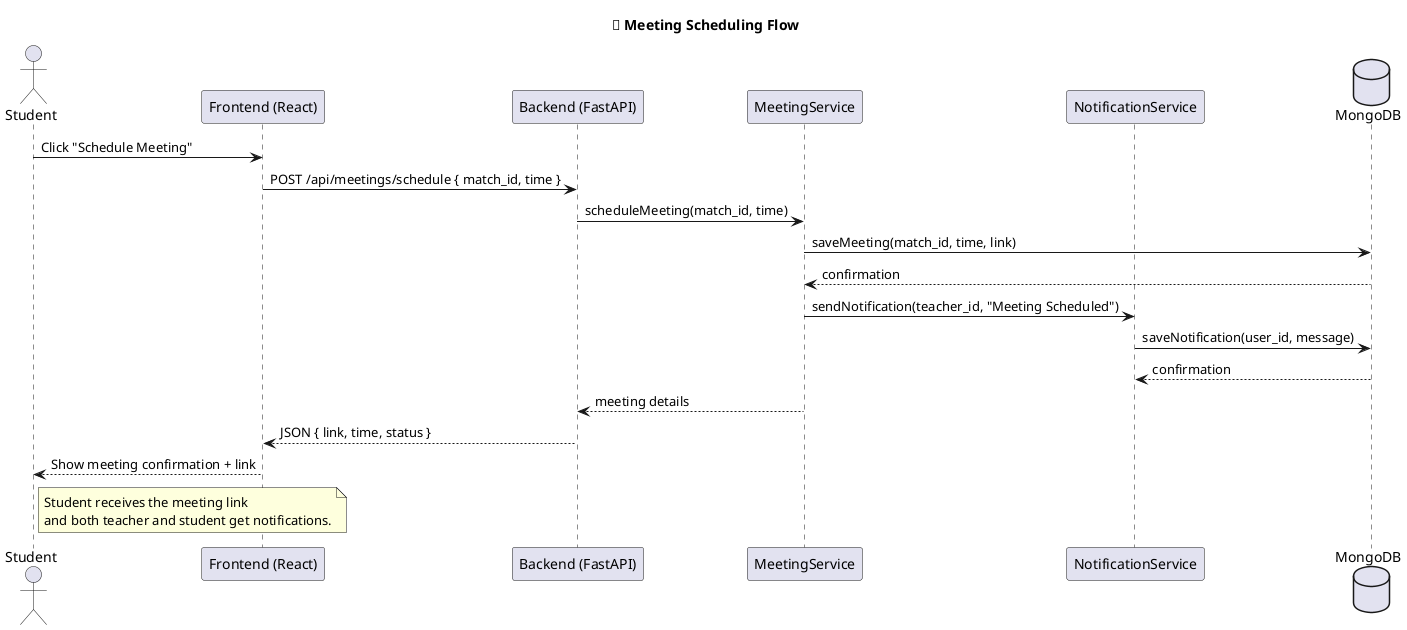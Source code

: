 @startuml MeetingSchedulingFlow
title 📅 Meeting Scheduling Flow

actor Student
participant "Frontend (React)" as FE
participant "Backend (FastAPI)" as BE
participant "MeetingService" as MS
participant "NotificationService" as NS
database "MongoDB" as DB

Student -> FE : Click "Schedule Meeting"
FE -> BE : POST /api/meetings/schedule { match_id, time }
BE -> MS : scheduleMeeting(match_id, time)
MS -> DB : saveMeeting(match_id, time, link)
DB --> MS : confirmation
MS -> NS : sendNotification(teacher_id, "Meeting Scheduled")
NS -> DB : saveNotification(user_id, message)
DB --> NS : confirmation
MS --> BE : meeting details
BE --> FE : JSON { link, time, status }
FE --> Student : Show meeting confirmation + link

note right of Student
Student receives the meeting link 
and both teacher and student get notifications.
end note

@enduml
